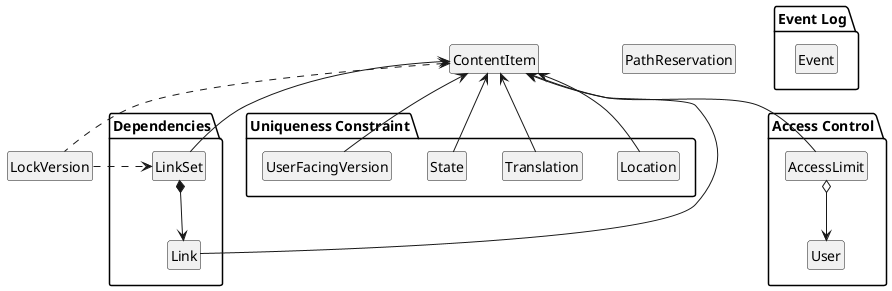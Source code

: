 @startuml

hide circle
hide empty fields
hide empty methods

class ContentItem
class LockVersion
class PathReservation

package "Dependencies" {
  class LinkSet
  class Link
}

package "Event Log" {
  class Event
}

package "Uniqueness Constraint" {
  class Location
  class Translation
  class State
  class UserFacingVersion
}

package "Access Control" {
  class AccessLimit
  class User
}

ContentItem <-- LinkSet
ContentItem <-up- Link
LinkSet *--> Link

ContentItem <-- Location
ContentItem <-- Translation
ContentItem <-- State
ContentItem <.. LockVersion

ContentItem <-- UserFacingVersion
ContentItem <-down- AccessLimit
LockVersion ..> LinkSet
AccessLimit o--> User

@enduml
